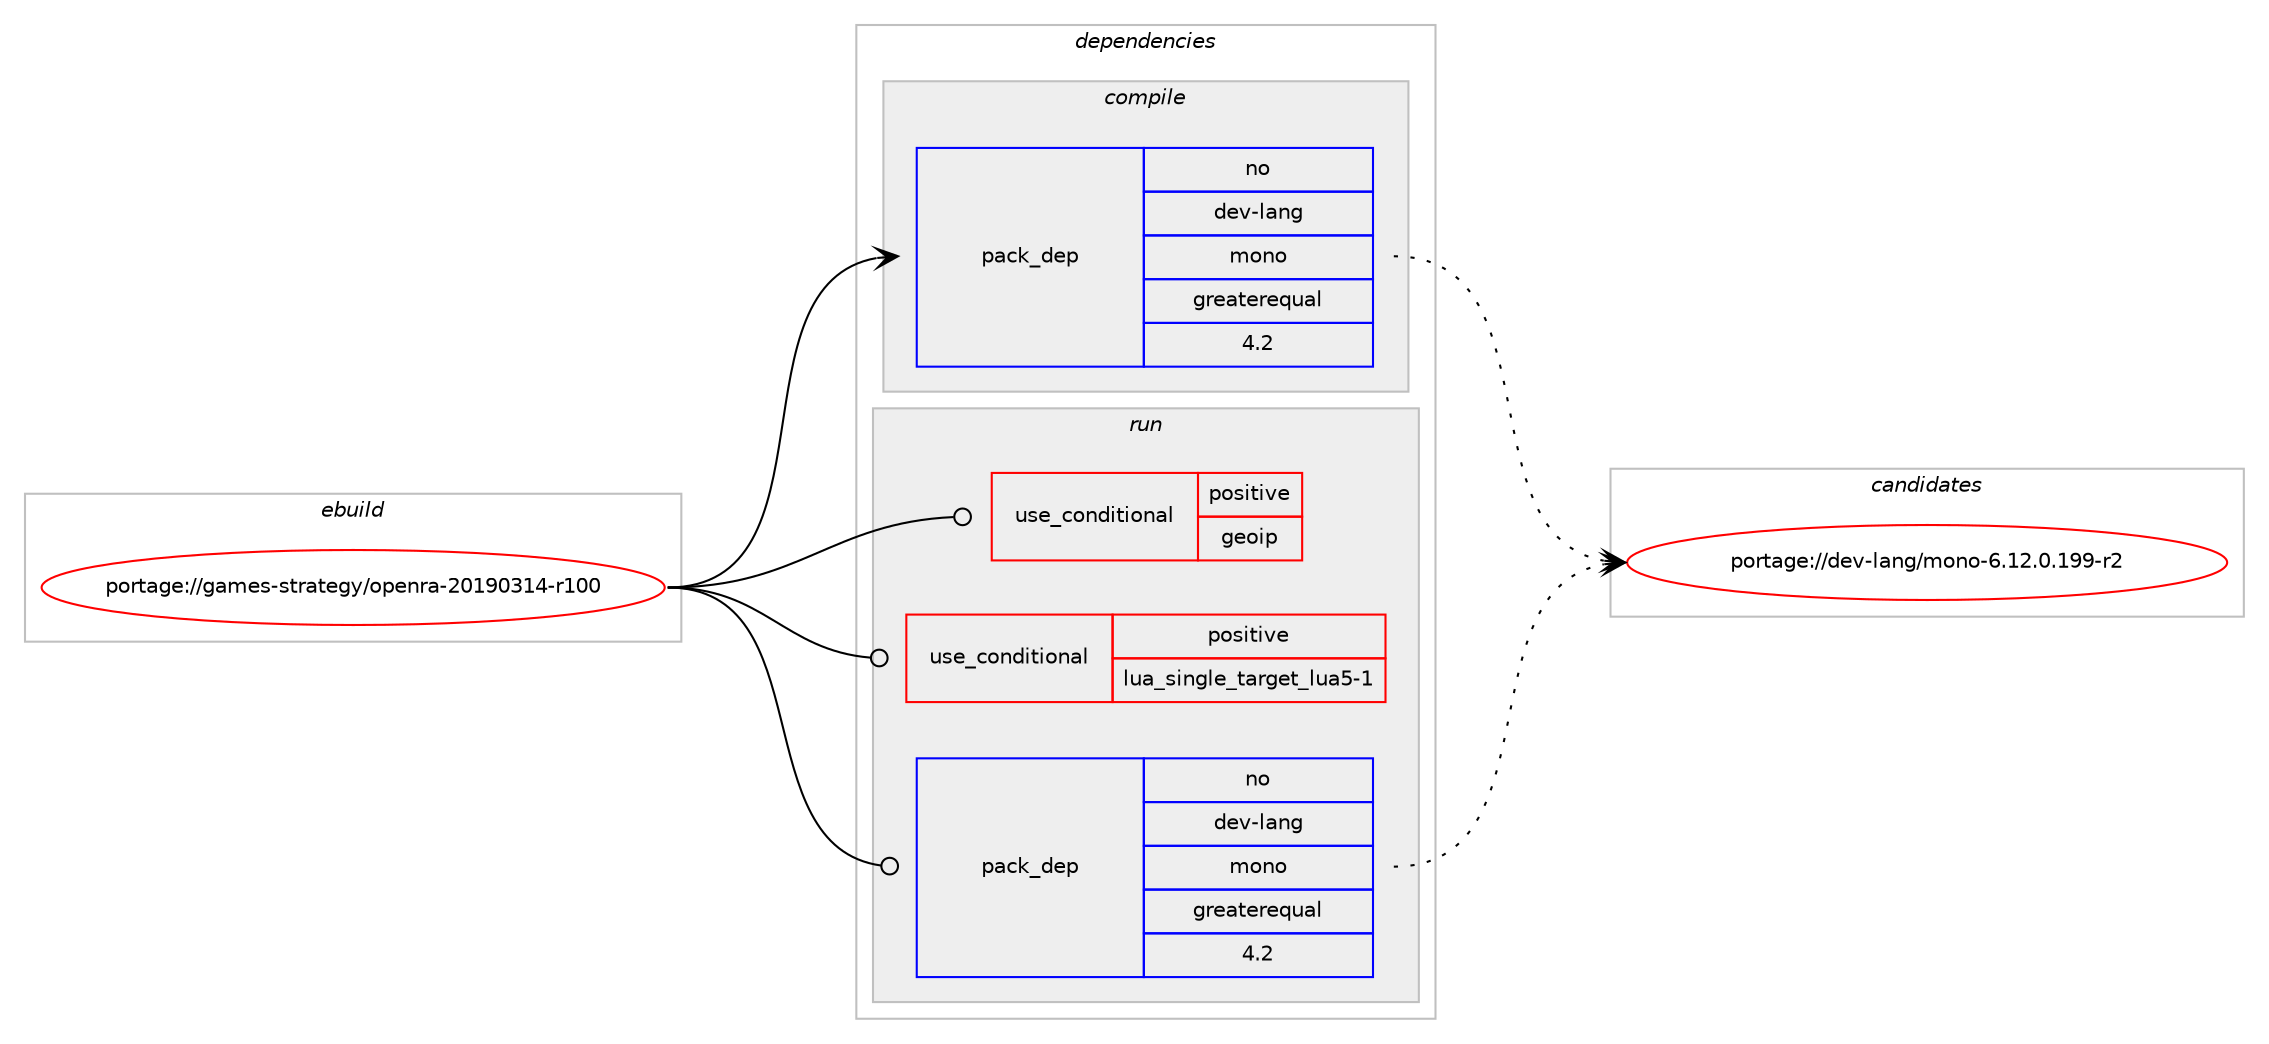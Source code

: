 digraph prolog {

# *************
# Graph options
# *************

newrank=true;
concentrate=true;
compound=true;
graph [rankdir=LR,fontname=Helvetica,fontsize=10,ranksep=1.5];#, ranksep=2.5, nodesep=0.2];
edge  [arrowhead=vee];
node  [fontname=Helvetica,fontsize=10];

# **********
# The ebuild
# **********

subgraph cluster_leftcol {
color=gray;
rank=same;
label=<<i>ebuild</i>>;
id [label="portage://games-strategy/openra-20190314-r100", color=red, width=4, href="../games-strategy/openra-20190314-r100.svg"];
}

# ****************
# The dependencies
# ****************

subgraph cluster_midcol {
color=gray;
label=<<i>dependencies</i>>;
subgraph cluster_compile {
fillcolor="#eeeeee";
style=filled;
label=<<i>compile</i>>;
# *** BEGIN UNKNOWN DEPENDENCY TYPE (TODO) ***
# id -> package_dependency(portage://games-strategy/openra-20190314-r100,install,no,dev-dotnet,libgdiplus,none,[,,],[],[])
# *** END UNKNOWN DEPENDENCY TYPE (TODO) ***

subgraph pack52052 {
dependency116991 [label=<<TABLE BORDER="0" CELLBORDER="1" CELLSPACING="0" CELLPADDING="4" WIDTH="220"><TR><TD ROWSPAN="6" CELLPADDING="30">pack_dep</TD></TR><TR><TD WIDTH="110">no</TD></TR><TR><TD>dev-lang</TD></TR><TR><TD>mono</TD></TR><TR><TD>greaterequal</TD></TR><TR><TD>4.2</TD></TR></TABLE>>, shape=none, color=blue];
}
id:e -> dependency116991:w [weight=20,style="solid",arrowhead="vee"];
}
subgraph cluster_compileandrun {
fillcolor="#eeeeee";
style=filled;
label=<<i>compile and run</i>>;
}
subgraph cluster_run {
fillcolor="#eeeeee";
style=filled;
label=<<i>run</i>>;
subgraph cond63433 {
dependency116992 [label=<<TABLE BORDER="0" CELLBORDER="1" CELLSPACING="0" CELLPADDING="4"><TR><TD ROWSPAN="3" CELLPADDING="10">use_conditional</TD></TR><TR><TD>positive</TD></TR><TR><TD>geoip</TD></TR></TABLE>>, shape=none, color=red];
# *** BEGIN UNKNOWN DEPENDENCY TYPE (TODO) ***
# dependency116992 -> package_dependency(portage://games-strategy/openra-20190314-r100,run,no,net-misc,geoipupdate,none,[,,],[],[])
# *** END UNKNOWN DEPENDENCY TYPE (TODO) ***

}
id:e -> dependency116992:w [weight=20,style="solid",arrowhead="odot"];
subgraph cond63434 {
dependency116993 [label=<<TABLE BORDER="0" CELLBORDER="1" CELLSPACING="0" CELLPADDING="4"><TR><TD ROWSPAN="3" CELLPADDING="10">use_conditional</TD></TR><TR><TD>positive</TD></TR><TR><TD>lua_single_target_lua5-1</TD></TR></TABLE>>, shape=none, color=red];
# *** BEGIN UNKNOWN DEPENDENCY TYPE (TODO) ***
# dependency116993 -> package_dependency(portage://games-strategy/openra-20190314-r100,run,no,dev-lang,lua,none,[,,],[slot(5.1)],[])
# *** END UNKNOWN DEPENDENCY TYPE (TODO) ***

}
id:e -> dependency116993:w [weight=20,style="solid",arrowhead="odot"];
# *** BEGIN UNKNOWN DEPENDENCY TYPE (TODO) ***
# id -> package_dependency(portage://games-strategy/openra-20190314-r100,run,no,app-misc,ca-certificates,none,[,,],[],[])
# *** END UNKNOWN DEPENDENCY TYPE (TODO) ***

# *** BEGIN UNKNOWN DEPENDENCY TYPE (TODO) ***
# id -> package_dependency(portage://games-strategy/openra-20190314-r100,run,no,dev-dotnet,libgdiplus,none,[,,],[],[])
# *** END UNKNOWN DEPENDENCY TYPE (TODO) ***

subgraph pack52053 {
dependency116994 [label=<<TABLE BORDER="0" CELLBORDER="1" CELLSPACING="0" CELLPADDING="4" WIDTH="220"><TR><TD ROWSPAN="6" CELLPADDING="30">pack_dep</TD></TR><TR><TD WIDTH="110">no</TD></TR><TR><TD>dev-lang</TD></TR><TR><TD>mono</TD></TR><TR><TD>greaterequal</TD></TR><TR><TD>4.2</TD></TR></TABLE>>, shape=none, color=blue];
}
id:e -> dependency116994:w [weight=20,style="solid",arrowhead="odot"];
# *** BEGIN UNKNOWN DEPENDENCY TYPE (TODO) ***
# id -> package_dependency(portage://games-strategy/openra-20190314-r100,run,no,media-libs,freetype,none,[,,],[slot(2)],[])
# *** END UNKNOWN DEPENDENCY TYPE (TODO) ***

# *** BEGIN UNKNOWN DEPENDENCY TYPE (TODO) ***
# id -> package_dependency(portage://games-strategy/openra-20190314-r100,run,no,media-libs,libsdl2,none,[,,],[],[use(enable(opengl),none),use(enable(video),none)])
# *** END UNKNOWN DEPENDENCY TYPE (TODO) ***

# *** BEGIN UNKNOWN DEPENDENCY TYPE (TODO) ***
# id -> package_dependency(portage://games-strategy/openra-20190314-r100,run,no,media-libs,openal,none,[,,],[],[])
# *** END UNKNOWN DEPENDENCY TYPE (TODO) ***

}
}

# **************
# The candidates
# **************

subgraph cluster_choices {
rank=same;
color=gray;
label=<<i>candidates</i>>;

subgraph choice52052 {
color=black;
nodesep=1;
choice10010111845108971101034710911111011145544649504648464957574511450 [label="portage://dev-lang/mono-6.12.0.199-r2", color=red, width=4,href="../dev-lang/mono-6.12.0.199-r2.svg"];
dependency116991:e -> choice10010111845108971101034710911111011145544649504648464957574511450:w [style=dotted,weight="100"];
}
subgraph choice52053 {
color=black;
nodesep=1;
choice10010111845108971101034710911111011145544649504648464957574511450 [label="portage://dev-lang/mono-6.12.0.199-r2", color=red, width=4,href="../dev-lang/mono-6.12.0.199-r2.svg"];
dependency116994:e -> choice10010111845108971101034710911111011145544649504648464957574511450:w [style=dotted,weight="100"];
}
}

}
